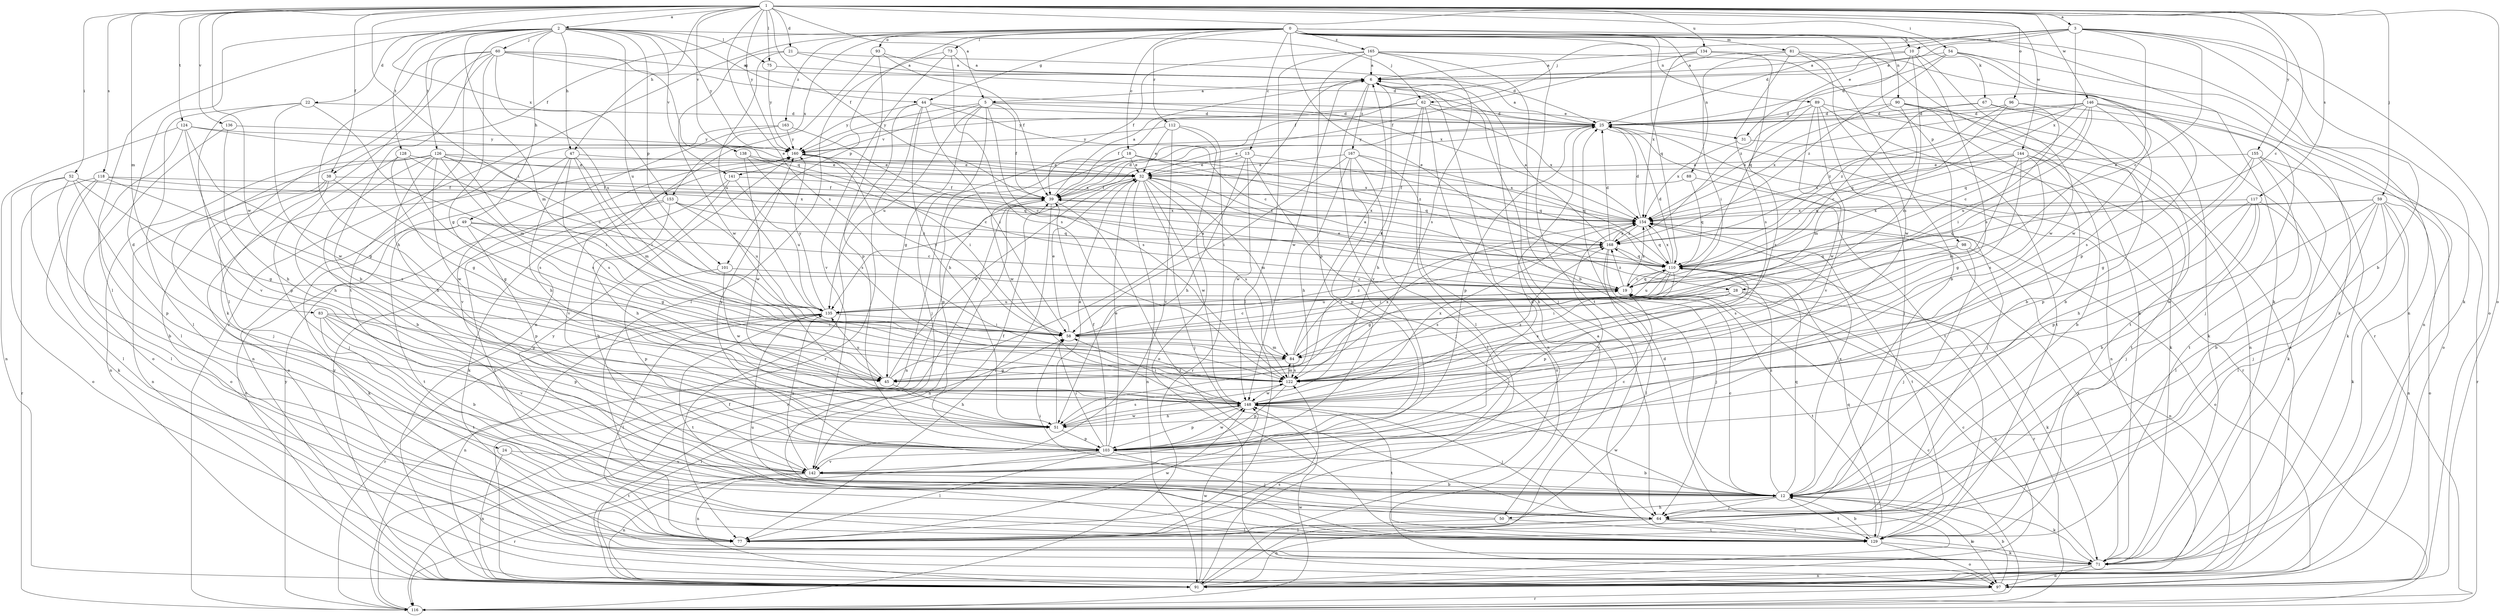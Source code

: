 strict digraph  {
0;
1;
2;
3;
5;
6;
10;
12;
13;
18;
19;
21;
22;
24;
25;
28;
31;
32;
38;
39;
44;
45;
47;
49;
50;
51;
52;
54;
58;
59;
60;
62;
64;
67;
71;
73;
75;
77;
81;
83;
84;
88;
89;
90;
91;
93;
96;
97;
98;
101;
103;
110;
112;
116;
117;
118;
122;
124;
126;
128;
129;
134;
135;
136;
138;
141;
142;
144;
146;
148;
153;
154;
155;
160;
163;
165;
167;
168;
0 -> 10  [label=b];
0 -> 13  [label=c];
0 -> 18  [label=c];
0 -> 28  [label=e];
0 -> 38  [label=f];
0 -> 44  [label=g];
0 -> 67  [label=k];
0 -> 71  [label=k];
0 -> 73  [label=l];
0 -> 81  [label=m];
0 -> 88  [label=n];
0 -> 89  [label=n];
0 -> 90  [label=n];
0 -> 91  [label=n];
0 -> 93  [label=o];
0 -> 98  [label=p];
0 -> 101  [label=p];
0 -> 110  [label=q];
0 -> 112  [label=r];
0 -> 116  [label=r];
0 -> 153  [label=x];
0 -> 163  [label=z];
0 -> 165  [label=z];
1 -> 2  [label=a];
1 -> 3  [label=a];
1 -> 5  [label=a];
1 -> 19  [label=c];
1 -> 21  [label=d];
1 -> 38  [label=f];
1 -> 39  [label=f];
1 -> 47  [label=h];
1 -> 52  [label=i];
1 -> 54  [label=i];
1 -> 58  [label=i];
1 -> 59  [label=j];
1 -> 75  [label=l];
1 -> 83  [label=m];
1 -> 96  [label=o];
1 -> 97  [label=o];
1 -> 117  [label=s];
1 -> 118  [label=s];
1 -> 122  [label=s];
1 -> 124  [label=t];
1 -> 134  [label=u];
1 -> 136  [label=v];
1 -> 138  [label=v];
1 -> 144  [label=w];
1 -> 146  [label=w];
1 -> 148  [label=w];
1 -> 153  [label=x];
1 -> 155  [label=y];
1 -> 160  [label=y];
2 -> 22  [label=d];
2 -> 24  [label=d];
2 -> 44  [label=g];
2 -> 47  [label=h];
2 -> 49  [label=h];
2 -> 60  [label=j];
2 -> 62  [label=j];
2 -> 75  [label=l];
2 -> 77  [label=l];
2 -> 84  [label=m];
2 -> 101  [label=p];
2 -> 126  [label=t];
2 -> 128  [label=t];
2 -> 129  [label=t];
2 -> 135  [label=u];
2 -> 141  [label=v];
2 -> 160  [label=y];
3 -> 10  [label=b];
3 -> 12  [label=b];
3 -> 19  [label=c];
3 -> 25  [label=d];
3 -> 28  [label=e];
3 -> 31  [label=e];
3 -> 62  [label=j];
3 -> 71  [label=k];
3 -> 97  [label=o];
3 -> 154  [label=x];
5 -> 25  [label=d];
5 -> 31  [label=e];
5 -> 39  [label=f];
5 -> 45  [label=g];
5 -> 64  [label=j];
5 -> 122  [label=s];
5 -> 135  [label=u];
5 -> 141  [label=v];
5 -> 160  [label=y];
6 -> 5  [label=a];
6 -> 50  [label=h];
6 -> 64  [label=j];
6 -> 122  [label=s];
6 -> 142  [label=v];
6 -> 148  [label=w];
6 -> 167  [label=z];
10 -> 6  [label=a];
10 -> 39  [label=f];
10 -> 84  [label=m];
10 -> 122  [label=s];
10 -> 148  [label=w];
10 -> 168  [label=z];
12 -> 19  [label=c];
12 -> 50  [label=h];
12 -> 58  [label=i];
12 -> 64  [label=j];
12 -> 71  [label=k];
12 -> 97  [label=o];
12 -> 110  [label=q];
12 -> 129  [label=t];
12 -> 148  [label=w];
12 -> 154  [label=x];
12 -> 168  [label=z];
13 -> 32  [label=e];
13 -> 51  [label=h];
13 -> 64  [label=j];
13 -> 110  [label=q];
13 -> 135  [label=u];
13 -> 148  [label=w];
18 -> 32  [label=e];
18 -> 91  [label=n];
18 -> 103  [label=p];
18 -> 110  [label=q];
18 -> 148  [label=w];
18 -> 154  [label=x];
18 -> 168  [label=z];
19 -> 32  [label=e];
19 -> 110  [label=q];
19 -> 129  [label=t];
19 -> 135  [label=u];
19 -> 154  [label=x];
19 -> 168  [label=z];
21 -> 6  [label=a];
21 -> 25  [label=d];
21 -> 135  [label=u];
21 -> 148  [label=w];
22 -> 25  [label=d];
22 -> 77  [label=l];
22 -> 84  [label=m];
22 -> 142  [label=v];
22 -> 148  [label=w];
24 -> 91  [label=n];
24 -> 129  [label=t];
24 -> 142  [label=v];
25 -> 6  [label=a];
25 -> 32  [label=e];
25 -> 91  [label=n];
25 -> 103  [label=p];
25 -> 116  [label=r];
25 -> 129  [label=t];
25 -> 160  [label=y];
28 -> 58  [label=i];
28 -> 71  [label=k];
28 -> 91  [label=n];
28 -> 122  [label=s];
28 -> 135  [label=u];
31 -> 71  [label=k];
31 -> 154  [label=x];
32 -> 39  [label=f];
32 -> 64  [label=j];
32 -> 84  [label=m];
32 -> 91  [label=n];
32 -> 122  [label=s];
32 -> 148  [label=w];
32 -> 168  [label=z];
38 -> 39  [label=f];
38 -> 45  [label=g];
38 -> 64  [label=j];
38 -> 91  [label=n];
38 -> 97  [label=o];
39 -> 6  [label=a];
39 -> 25  [label=d];
39 -> 77  [label=l];
39 -> 91  [label=n];
39 -> 116  [label=r];
39 -> 129  [label=t];
39 -> 154  [label=x];
44 -> 19  [label=c];
44 -> 25  [label=d];
44 -> 51  [label=h];
44 -> 58  [label=i];
44 -> 77  [label=l];
44 -> 116  [label=r];
44 -> 160  [label=y];
45 -> 6  [label=a];
45 -> 32  [label=e];
45 -> 51  [label=h];
45 -> 135  [label=u];
45 -> 154  [label=x];
47 -> 32  [label=e];
47 -> 51  [label=h];
47 -> 58  [label=i];
47 -> 84  [label=m];
47 -> 97  [label=o];
47 -> 122  [label=s];
49 -> 19  [label=c];
49 -> 45  [label=g];
49 -> 71  [label=k];
49 -> 103  [label=p];
49 -> 129  [label=t];
49 -> 168  [label=z];
50 -> 77  [label=l];
50 -> 129  [label=t];
50 -> 160  [label=y];
51 -> 32  [label=e];
51 -> 103  [label=p];
51 -> 122  [label=s];
51 -> 148  [label=w];
52 -> 12  [label=b];
52 -> 39  [label=f];
52 -> 45  [label=g];
52 -> 77  [label=l];
52 -> 97  [label=o];
52 -> 103  [label=p];
54 -> 6  [label=a];
54 -> 25  [label=d];
54 -> 71  [label=k];
54 -> 91  [label=n];
54 -> 148  [label=w];
54 -> 168  [label=z];
58 -> 19  [label=c];
58 -> 32  [label=e];
58 -> 84  [label=m];
58 -> 160  [label=y];
58 -> 168  [label=z];
59 -> 12  [label=b];
59 -> 64  [label=j];
59 -> 71  [label=k];
59 -> 77  [label=l];
59 -> 91  [label=n];
59 -> 97  [label=o];
59 -> 110  [label=q];
59 -> 148  [label=w];
59 -> 154  [label=x];
60 -> 6  [label=a];
60 -> 12  [label=b];
60 -> 45  [label=g];
60 -> 51  [label=h];
60 -> 71  [label=k];
60 -> 77  [label=l];
60 -> 110  [label=q];
60 -> 135  [label=u];
60 -> 154  [label=x];
62 -> 25  [label=d];
62 -> 39  [label=f];
62 -> 51  [label=h];
62 -> 77  [label=l];
62 -> 91  [label=n];
62 -> 154  [label=x];
62 -> 160  [label=y];
64 -> 71  [label=k];
64 -> 77  [label=l];
64 -> 91  [label=n];
64 -> 129  [label=t];
67 -> 12  [label=b];
67 -> 19  [label=c];
67 -> 25  [label=d];
67 -> 71  [label=k];
71 -> 19  [label=c];
71 -> 91  [label=n];
71 -> 97  [label=o];
71 -> 154  [label=x];
73 -> 6  [label=a];
73 -> 77  [label=l];
73 -> 122  [label=s];
73 -> 142  [label=v];
75 -> 25  [label=d];
75 -> 160  [label=y];
77 -> 148  [label=w];
81 -> 6  [label=a];
81 -> 12  [label=b];
81 -> 58  [label=i];
81 -> 71  [label=k];
81 -> 122  [label=s];
81 -> 148  [label=w];
83 -> 12  [label=b];
83 -> 45  [label=g];
83 -> 58  [label=i];
83 -> 103  [label=p];
83 -> 129  [label=t];
83 -> 142  [label=v];
84 -> 6  [label=a];
84 -> 45  [label=g];
84 -> 122  [label=s];
84 -> 168  [label=z];
88 -> 39  [label=f];
88 -> 64  [label=j];
88 -> 110  [label=q];
89 -> 25  [label=d];
89 -> 64  [label=j];
89 -> 91  [label=n];
89 -> 122  [label=s];
89 -> 129  [label=t];
89 -> 142  [label=v];
89 -> 148  [label=w];
90 -> 12  [label=b];
90 -> 25  [label=d];
90 -> 84  [label=m];
90 -> 91  [label=n];
90 -> 129  [label=t];
90 -> 154  [label=x];
91 -> 6  [label=a];
91 -> 25  [label=d];
91 -> 58  [label=i];
91 -> 122  [label=s];
91 -> 148  [label=w];
91 -> 160  [label=y];
93 -> 6  [label=a];
93 -> 39  [label=f];
93 -> 91  [label=n];
93 -> 103  [label=p];
96 -> 25  [label=d];
96 -> 58  [label=i];
96 -> 71  [label=k];
96 -> 110  [label=q];
96 -> 168  [label=z];
97 -> 12  [label=b];
97 -> 116  [label=r];
98 -> 64  [label=j];
98 -> 91  [label=n];
98 -> 110  [label=q];
98 -> 122  [label=s];
101 -> 19  [label=c];
101 -> 103  [label=p];
101 -> 148  [label=w];
103 -> 12  [label=b];
103 -> 32  [label=e];
103 -> 39  [label=f];
103 -> 58  [label=i];
103 -> 64  [label=j];
103 -> 77  [label=l];
103 -> 91  [label=n];
103 -> 142  [label=v];
103 -> 148  [label=w];
103 -> 160  [label=y];
110 -> 19  [label=c];
110 -> 25  [label=d];
110 -> 39  [label=f];
110 -> 45  [label=g];
110 -> 58  [label=i];
110 -> 103  [label=p];
110 -> 116  [label=r];
110 -> 122  [label=s];
110 -> 135  [label=u];
110 -> 154  [label=x];
112 -> 32  [label=e];
112 -> 97  [label=o];
112 -> 116  [label=r];
112 -> 142  [label=v];
112 -> 160  [label=y];
116 -> 19  [label=c];
116 -> 39  [label=f];
116 -> 148  [label=w];
116 -> 160  [label=y];
117 -> 12  [label=b];
117 -> 51  [label=h];
117 -> 64  [label=j];
117 -> 77  [label=l];
117 -> 103  [label=p];
117 -> 154  [label=x];
118 -> 39  [label=f];
118 -> 71  [label=k];
118 -> 77  [label=l];
118 -> 116  [label=r];
118 -> 122  [label=s];
118 -> 154  [label=x];
122 -> 84  [label=m];
122 -> 103  [label=p];
122 -> 148  [label=w];
124 -> 32  [label=e];
124 -> 45  [label=g];
124 -> 77  [label=l];
124 -> 91  [label=n];
124 -> 103  [label=p];
124 -> 160  [label=y];
126 -> 12  [label=b];
126 -> 32  [label=e];
126 -> 51  [label=h];
126 -> 58  [label=i];
126 -> 64  [label=j];
126 -> 91  [label=n];
126 -> 110  [label=q];
126 -> 122  [label=s];
126 -> 148  [label=w];
126 -> 154  [label=x];
128 -> 19  [label=c];
128 -> 32  [label=e];
128 -> 45  [label=g];
128 -> 51  [label=h];
128 -> 122  [label=s];
129 -> 12  [label=b];
129 -> 71  [label=k];
129 -> 97  [label=o];
129 -> 110  [label=q];
129 -> 135  [label=u];
134 -> 6  [label=a];
134 -> 39  [label=f];
134 -> 103  [label=p];
134 -> 110  [label=q];
134 -> 154  [label=x];
135 -> 58  [label=i];
135 -> 77  [label=l];
135 -> 91  [label=n];
135 -> 116  [label=r];
135 -> 129  [label=t];
135 -> 160  [label=y];
136 -> 51  [label=h];
136 -> 97  [label=o];
136 -> 160  [label=y];
138 -> 19  [label=c];
138 -> 32  [label=e];
138 -> 122  [label=s];
138 -> 148  [label=w];
141 -> 12  [label=b];
141 -> 39  [label=f];
141 -> 71  [label=k];
141 -> 135  [label=u];
142 -> 12  [label=b];
142 -> 19  [label=c];
142 -> 25  [label=d];
142 -> 39  [label=f];
142 -> 91  [label=n];
142 -> 116  [label=r];
142 -> 135  [label=u];
144 -> 12  [label=b];
144 -> 32  [label=e];
144 -> 45  [label=g];
144 -> 84  [label=m];
144 -> 110  [label=q];
144 -> 122  [label=s];
144 -> 129  [label=t];
144 -> 154  [label=x];
146 -> 19  [label=c];
146 -> 25  [label=d];
146 -> 64  [label=j];
146 -> 97  [label=o];
146 -> 110  [label=q];
146 -> 122  [label=s];
146 -> 135  [label=u];
146 -> 154  [label=x];
146 -> 168  [label=z];
148 -> 51  [label=h];
148 -> 58  [label=i];
148 -> 64  [label=j];
148 -> 103  [label=p];
148 -> 129  [label=t];
148 -> 154  [label=x];
148 -> 168  [label=z];
153 -> 51  [label=h];
153 -> 91  [label=n];
153 -> 110  [label=q];
153 -> 129  [label=t];
153 -> 135  [label=u];
153 -> 154  [label=x];
154 -> 25  [label=d];
154 -> 97  [label=o];
154 -> 110  [label=q];
154 -> 129  [label=t];
154 -> 142  [label=v];
154 -> 168  [label=z];
155 -> 32  [label=e];
155 -> 45  [label=g];
155 -> 71  [label=k];
155 -> 103  [label=p];
155 -> 116  [label=r];
155 -> 129  [label=t];
160 -> 32  [label=e];
160 -> 58  [label=i];
160 -> 142  [label=v];
160 -> 154  [label=x];
163 -> 19  [label=c];
163 -> 91  [label=n];
163 -> 142  [label=v];
163 -> 160  [label=y];
165 -> 6  [label=a];
165 -> 12  [label=b];
165 -> 39  [label=f];
165 -> 77  [label=l];
165 -> 103  [label=p];
165 -> 116  [label=r];
165 -> 122  [label=s];
165 -> 129  [label=t];
167 -> 32  [label=e];
167 -> 51  [label=h];
167 -> 58  [label=i];
167 -> 77  [label=l];
167 -> 97  [label=o];
167 -> 103  [label=p];
167 -> 110  [label=q];
168 -> 6  [label=a];
168 -> 25  [label=d];
168 -> 64  [label=j];
168 -> 77  [label=l];
168 -> 110  [label=q];
168 -> 154  [label=x];
}
